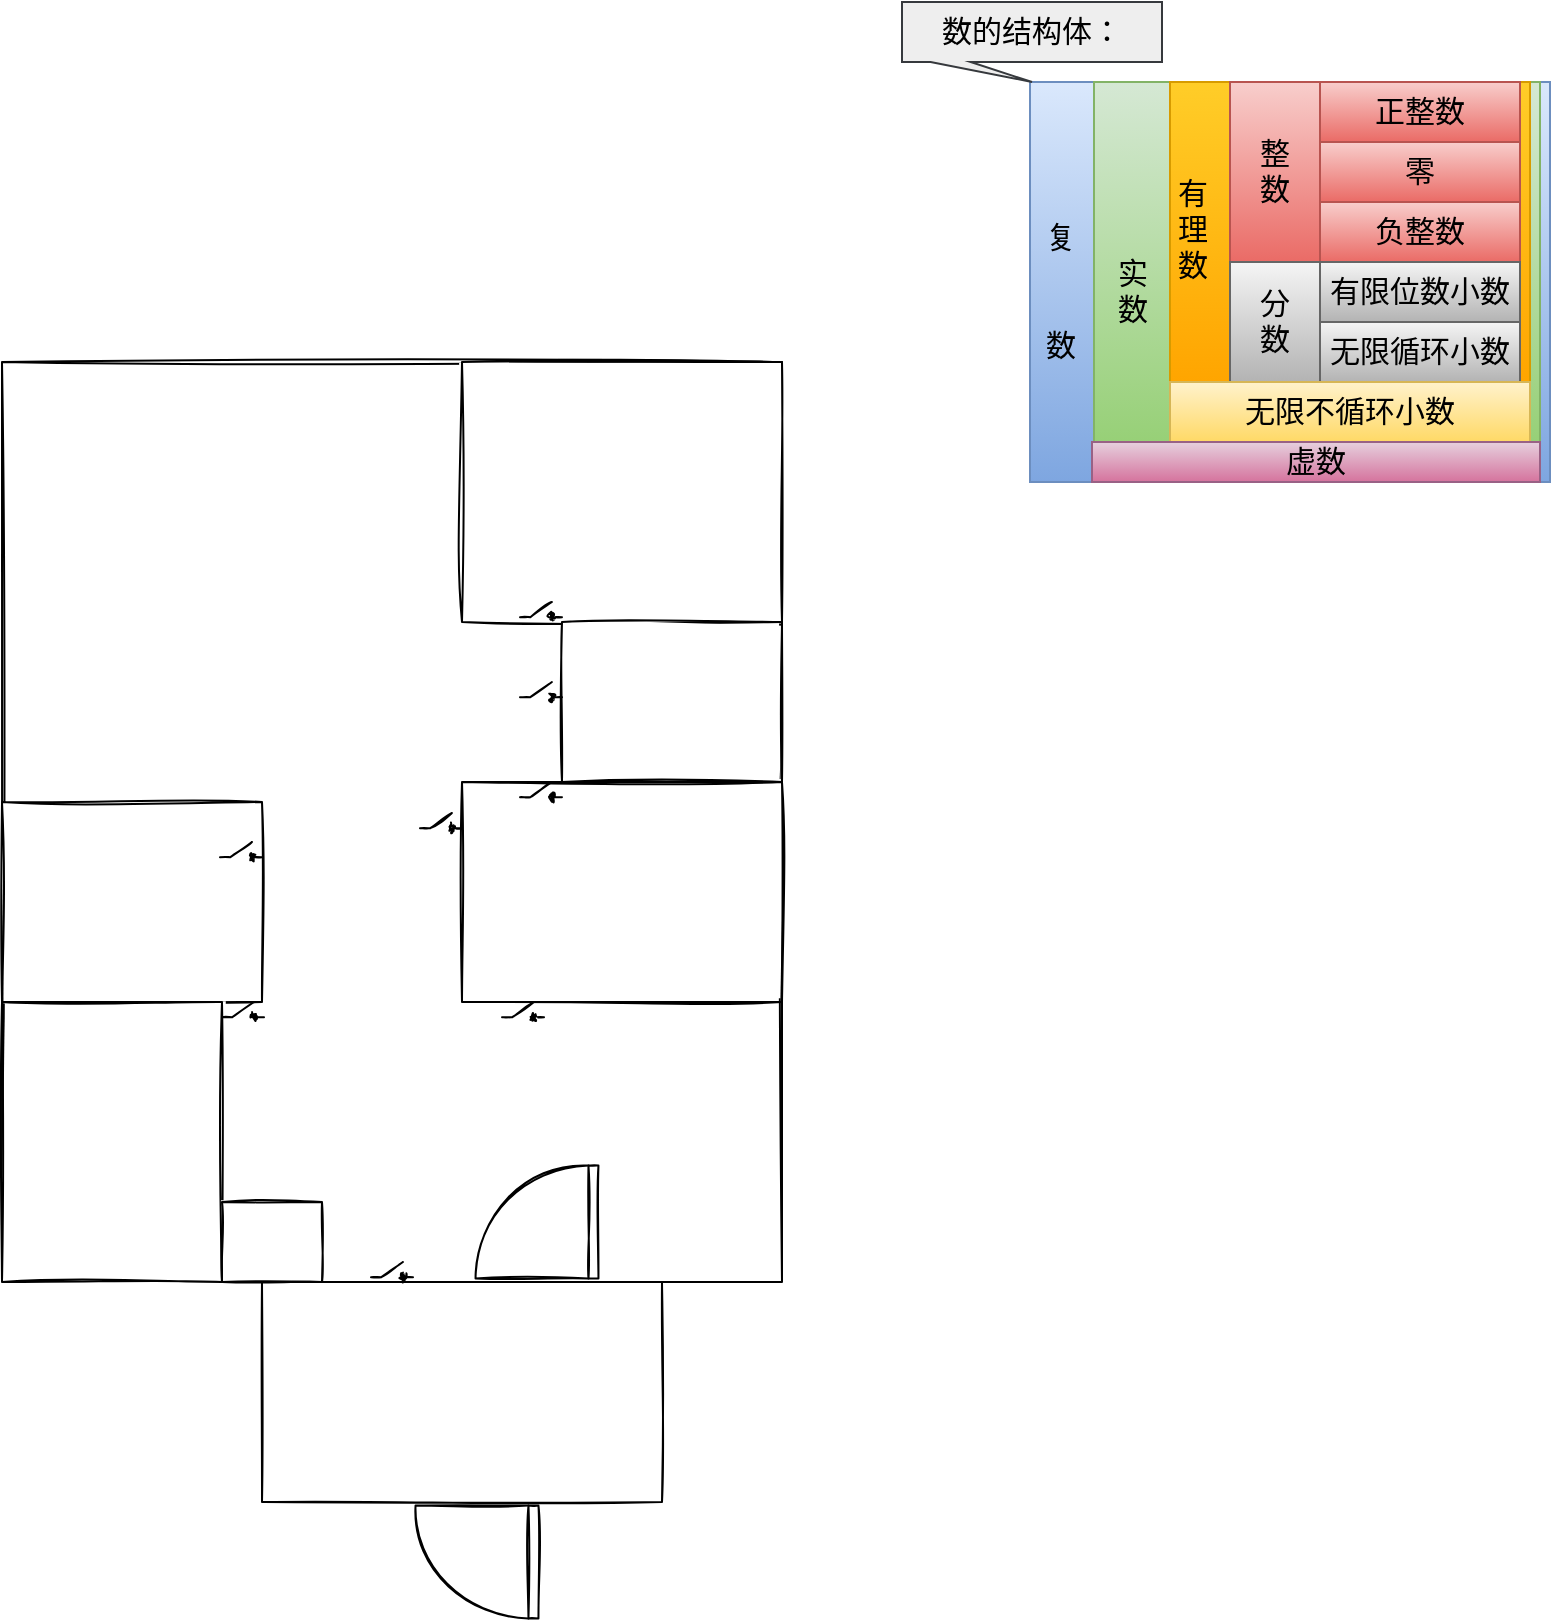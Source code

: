 <mxfile version="15.6.6" type="github">
  <diagram id="6fCMi_AuG_LNMehQtOvi" name="第 1 页">
    <mxGraphModel dx="2222" dy="1154" grid="1" gridSize="10" guides="1" tooltips="1" connect="1" arrows="1" fold="1" page="0" pageScale="1" pageWidth="827" pageHeight="1169" math="1" shadow="0">
      <root>
        <mxCell id="0" />
        <mxCell id="1" parent="0" />
        <mxCell id="gwxJEuXygE5C3Cj5OGOI-29" value="" style="group" parent="1" vertex="1" connectable="0">
          <mxGeometry x="-270" y="-340" width="324" height="240" as="geometry" />
        </mxCell>
        <mxCell id="gwxJEuXygE5C3Cj5OGOI-26" value="" style="rounded=0;whiteSpace=wrap;html=1;sketch=0;hachureGap=4;pointerEvents=0;fontFamily=Architects Daughter;fontSource=https%3A%2F%2Ffonts.googleapis.com%2Fcss%3Ffamily%3DArchitects%2BDaughter;fontSize=15;fillColor=#dae8fc;gradientColor=#7ea6e0;strokeColor=#6c8ebf;" parent="gwxJEuXygE5C3Cj5OGOI-29" vertex="1">
          <mxGeometry x="64" y="40" width="260" height="200" as="geometry" />
        </mxCell>
        <mxCell id="gwxJEuXygE5C3Cj5OGOI-23" value="" style="rounded=0;whiteSpace=wrap;html=1;sketch=0;hachureGap=4;pointerEvents=0;fontFamily=Architects Daughter;fontSource=https%3A%2F%2Ffonts.googleapis.com%2Fcss%3Ffamily%3DArchitects%2BDaughter;fontSize=15;fillColor=#d5e8d4;gradientColor=#97d077;strokeColor=#82b366;" parent="gwxJEuXygE5C3Cj5OGOI-29" vertex="1">
          <mxGeometry x="96" y="40" width="223" height="180" as="geometry" />
        </mxCell>
        <mxCell id="gwxJEuXygE5C3Cj5OGOI-20" value="" style="rounded=0;whiteSpace=wrap;html=1;sketch=0;hachureGap=4;pointerEvents=0;fontFamily=Architects Daughter;fontSource=https%3A%2F%2Ffonts.googleapis.com%2Fcss%3Ffamily%3DArchitects%2BDaughter;fontSize=15;fillColor=#ffcd28;gradientColor=#ffa500;strokeColor=#d79b00;" parent="gwxJEuXygE5C3Cj5OGOI-29" vertex="1">
          <mxGeometry x="134" y="40" width="180" height="150" as="geometry" />
        </mxCell>
        <mxCell id="gwxJEuXygE5C3Cj5OGOI-13" value="&lt;span&gt;正整数&lt;/span&gt;" style="rounded=0;whiteSpace=wrap;html=1;sketch=0;hachureGap=4;pointerEvents=0;fontFamily=Architects Daughter;fontSource=https%3A%2F%2Ffonts.googleapis.com%2Fcss%3Ffamily%3DArchitects%2BDaughter;fontSize=15;fillColor=#f8cecc;gradientColor=#ea6b66;strokeColor=#b85450;" parent="gwxJEuXygE5C3Cj5OGOI-29" vertex="1">
          <mxGeometry x="209" y="40" width="100" height="30" as="geometry" />
        </mxCell>
        <mxCell id="gwxJEuXygE5C3Cj5OGOI-14" value="&lt;span&gt;零&lt;/span&gt;" style="rounded=0;whiteSpace=wrap;html=1;sketch=0;hachureGap=4;pointerEvents=0;fontFamily=Architects Daughter;fontSource=https%3A%2F%2Ffonts.googleapis.com%2Fcss%3Ffamily%3DArchitects%2BDaughter;fontSize=15;fillColor=#f8cecc;gradientColor=#ea6b66;strokeColor=#b85450;" parent="gwxJEuXygE5C3Cj5OGOI-29" vertex="1">
          <mxGeometry x="209" y="70" width="100" height="30" as="geometry" />
        </mxCell>
        <mxCell id="gwxJEuXygE5C3Cj5OGOI-15" value="&lt;span&gt;负整数&lt;/span&gt;" style="rounded=0;whiteSpace=wrap;html=1;sketch=0;hachureGap=4;pointerEvents=0;fontFamily=Architects Daughter;fontSource=https%3A%2F%2Ffonts.googleapis.com%2Fcss%3Ffamily%3DArchitects%2BDaughter;fontSize=15;fillColor=#f8cecc;gradientColor=#ea6b66;strokeColor=#b85450;" parent="gwxJEuXygE5C3Cj5OGOI-29" vertex="1">
          <mxGeometry x="209" y="100" width="100" height="30" as="geometry" />
        </mxCell>
        <mxCell id="gwxJEuXygE5C3Cj5OGOI-16" value="整&lt;br&gt;数" style="rounded=0;whiteSpace=wrap;html=1;sketch=0;hachureGap=4;pointerEvents=0;fontFamily=Architects Daughter;fontSource=https%3A%2F%2Ffonts.googleapis.com%2Fcss%3Ffamily%3DArchitects%2BDaughter;fontSize=15;fillColor=#f8cecc;gradientColor=#ea6b66;strokeColor=#b85450;" parent="gwxJEuXygE5C3Cj5OGOI-29" vertex="1">
          <mxGeometry x="164" y="40" width="45" height="90" as="geometry" />
        </mxCell>
        <mxCell id="gwxJEuXygE5C3Cj5OGOI-17" value="&lt;span&gt;有限位数小数&lt;/span&gt;" style="rounded=0;whiteSpace=wrap;html=1;sketch=0;hachureGap=4;pointerEvents=0;fontFamily=Architects Daughter;fontSource=https%3A%2F%2Ffonts.googleapis.com%2Fcss%3Ffamily%3DArchitects%2BDaughter;fontSize=15;fillColor=#f5f5f5;gradientColor=#b3b3b3;strokeColor=#666666;" parent="gwxJEuXygE5C3Cj5OGOI-29" vertex="1">
          <mxGeometry x="209" y="130" width="100" height="30" as="geometry" />
        </mxCell>
        <mxCell id="gwxJEuXygE5C3Cj5OGOI-18" value="&lt;span&gt;无限循环小数&lt;/span&gt;" style="rounded=0;whiteSpace=wrap;html=1;sketch=0;hachureGap=4;pointerEvents=0;fontFamily=Architects Daughter;fontSource=https%3A%2F%2Ffonts.googleapis.com%2Fcss%3Ffamily%3DArchitects%2BDaughter;fontSize=15;fillColor=#f5f5f5;gradientColor=#b3b3b3;strokeColor=#666666;" parent="gwxJEuXygE5C3Cj5OGOI-29" vertex="1">
          <mxGeometry x="209" y="160" width="100" height="30" as="geometry" />
        </mxCell>
        <mxCell id="gwxJEuXygE5C3Cj5OGOI-19" value="分&lt;br&gt;数" style="rounded=0;whiteSpace=wrap;html=1;sketch=0;hachureGap=4;pointerEvents=0;fontFamily=Architects Daughter;fontSource=https%3A%2F%2Ffonts.googleapis.com%2Fcss%3Ffamily%3DArchitects%2BDaughter;fontSize=15;fillColor=#f5f5f5;gradientColor=#b3b3b3;strokeColor=#666666;" parent="gwxJEuXygE5C3Cj5OGOI-29" vertex="1">
          <mxGeometry x="164" y="130" width="45" height="60" as="geometry" />
        </mxCell>
        <mxCell id="gwxJEuXygE5C3Cj5OGOI-21" value="无限不循环小数" style="rounded=0;whiteSpace=wrap;html=1;sketch=0;hachureGap=4;pointerEvents=0;fontFamily=Architects Daughter;fontSource=https%3A%2F%2Ffonts.googleapis.com%2Fcss%3Ffamily%3DArchitects%2BDaughter;fontSize=15;fillColor=#fff2cc;gradientColor=#ffd966;strokeColor=#d6b656;" parent="gwxJEuXygE5C3Cj5OGOI-29" vertex="1">
          <mxGeometry x="134" y="190" width="180" height="30" as="geometry" />
        </mxCell>
        <mxCell id="gwxJEuXygE5C3Cj5OGOI-22" value="&lt;span&gt;有&lt;/span&gt;&lt;br&gt;&lt;span&gt;理&lt;/span&gt;&lt;br&gt;&lt;span&gt;数&lt;/span&gt;" style="text;html=1;align=center;verticalAlign=middle;resizable=0;points=[];autosize=1;strokeColor=none;fillColor=none;sketch=0;hachureGap=4;pointerEvents=0;fontFamily=Architects Daughter;fontSource=https%3A%2F%2Ffonts.googleapis.com%2Fcss%3Ffamily%3DArchitects%2BDaughter;fontSize=15;" parent="gwxJEuXygE5C3Cj5OGOI-29" vertex="1">
          <mxGeometry x="130" y="84" width="30" height="60" as="geometry" />
        </mxCell>
        <mxCell id="gwxJEuXygE5C3Cj5OGOI-24" value="实&lt;br&gt;数" style="text;html=1;align=center;verticalAlign=middle;resizable=0;points=[];autosize=1;strokeColor=none;fillColor=none;sketch=0;hachureGap=4;pointerEvents=0;fontFamily=Architects Daughter;fontSource=https%3A%2F%2Ffonts.googleapis.com%2Fcss%3Ffamily%3DArchitects%2BDaughter;fontSize=15;" parent="gwxJEuXygE5C3Cj5OGOI-29" vertex="1">
          <mxGeometry x="100" y="125" width="30" height="40" as="geometry" />
        </mxCell>
        <mxCell id="gwxJEuXygE5C3Cj5OGOI-25" value="虚数" style="rounded=0;whiteSpace=wrap;html=1;sketch=0;hachureGap=4;pointerEvents=0;fontFamily=Architects Daughter;fontSource=https%3A%2F%2Ffonts.googleapis.com%2Fcss%3Ffamily%3DArchitects%2BDaughter;fontSize=15;fillColor=#e6d0de;gradientColor=#d5739d;strokeColor=#996185;" parent="gwxJEuXygE5C3Cj5OGOI-29" vertex="1">
          <mxGeometry x="95" y="220" width="224" height="20" as="geometry" />
        </mxCell>
        <mxCell id="gwxJEuXygE5C3Cj5OGOI-27" value="复&lt;br&gt;&lt;br&gt;&lt;br&gt;数" style="text;html=1;align=center;verticalAlign=middle;resizable=0;points=[];autosize=1;strokeColor=none;fillColor=none;sketch=0;hachureGap=4;pointerEvents=0;fontFamily=Architects Daughter;fontSource=https%3A%2F%2Ffonts.googleapis.com%2Fcss%3Ffamily%3DArchitects%2BDaughter;fontSize=15;" parent="gwxJEuXygE5C3Cj5OGOI-29" vertex="1">
          <mxGeometry x="64" y="105" width="30" height="80" as="geometry" />
        </mxCell>
        <mxCell id="gwxJEuXygE5C3Cj5OGOI-28" value="数的结构体：" style="shape=callout;whiteSpace=wrap;html=1;perimeter=calloutPerimeter;sketch=0;hachureGap=4;pointerEvents=0;fontFamily=Architects Daughter;fontSource=https%3A%2F%2Ffonts.googleapis.com%2Fcss%3Ffamily%3DArchitects%2BDaughter;fontSize=15;base=20;position2=0.5;size=10;position=0.11;fillColor=#eeeeee;strokeColor=#36393d;" parent="gwxJEuXygE5C3Cj5OGOI-29" vertex="1">
          <mxGeometry width="130" height="40" as="geometry" />
        </mxCell>
        <mxCell id="jx0e_fa2YBnNlaGwV93j-1" value="" style="rounded=0;whiteSpace=wrap;html=1;sketch=1;hachureGap=4;pointerEvents=0;fontFamily=Architects Daughter;fontSource=https%3A%2F%2Ffonts.googleapis.com%2Fcss%3Ffamily%3DArchitects%2BDaughter;fontSize=20;fillColor=default;strokeColor=default;fontColor=default;" vertex="1" parent="1">
          <mxGeometry x="-720" y="-160" width="390" height="460" as="geometry" />
        </mxCell>
        <mxCell id="jx0e_fa2YBnNlaGwV93j-2" value="" style="rounded=0;whiteSpace=wrap;html=1;sketch=1;hachureGap=4;pointerEvents=0;fontFamily=Architects Daughter;fontSource=https%3A%2F%2Ffonts.googleapis.com%2Fcss%3Ffamily%3DArchitects%2BDaughter;fontSize=20;fontColor=default;strokeColor=default;fillColor=default;" vertex="1" parent="1">
          <mxGeometry x="-590" y="300" width="200" height="110" as="geometry" />
        </mxCell>
        <mxCell id="jx0e_fa2YBnNlaGwV93j-4" value="" style="rounded=0;whiteSpace=wrap;html=1;sketch=1;hachureGap=4;pointerEvents=0;fontFamily=Architects Daughter;fontSource=https%3A%2F%2Ffonts.googleapis.com%2Fcss%3Ffamily%3DArchitects%2BDaughter;fontSize=20;fontColor=default;strokeColor=default;fillColor=default;" vertex="1" parent="1">
          <mxGeometry x="-720" y="60" width="130" height="100" as="geometry" />
        </mxCell>
        <mxCell id="jx0e_fa2YBnNlaGwV93j-5" value="" style="rounded=0;whiteSpace=wrap;html=1;sketch=1;hachureGap=4;pointerEvents=0;fontFamily=Architects Daughter;fontSource=https%3A%2F%2Ffonts.googleapis.com%2Fcss%3Ffamily%3DArchitects%2BDaughter;fontSize=20;fontColor=default;strokeColor=default;fillColor=default;" vertex="1" parent="1">
          <mxGeometry x="-490" y="50" width="160" height="110" as="geometry" />
        </mxCell>
        <mxCell id="jx0e_fa2YBnNlaGwV93j-6" value="" style="rounded=0;whiteSpace=wrap;html=1;sketch=1;hachureGap=4;pointerEvents=0;fontFamily=Architects Daughter;fontSource=https%3A%2F%2Ffonts.googleapis.com%2Fcss%3Ffamily%3DArchitects%2BDaughter;fontSize=20;fontColor=default;strokeColor=default;fillColor=default;" vertex="1" parent="1">
          <mxGeometry x="-490" y="-160" width="160" height="130" as="geometry" />
        </mxCell>
        <mxCell id="jx0e_fa2YBnNlaGwV93j-7" value="" style="rounded=0;whiteSpace=wrap;html=1;sketch=1;hachureGap=4;pointerEvents=0;fontFamily=Architects Daughter;fontSource=https%3A%2F%2Ffonts.googleapis.com%2Fcss%3Ffamily%3DArchitects%2BDaughter;fontSize=20;fontColor=default;strokeColor=default;fillColor=default;" vertex="1" parent="1">
          <mxGeometry x="-440" y="-30" width="110" height="80" as="geometry" />
        </mxCell>
        <mxCell id="jx0e_fa2YBnNlaGwV93j-8" value="" style="rounded=0;whiteSpace=wrap;html=1;sketch=1;hachureGap=4;pointerEvents=0;fontFamily=Architects Daughter;fontSource=https%3A%2F%2Ffonts.googleapis.com%2Fcss%3Ffamily%3DArchitects%2BDaughter;fontSize=20;fontColor=default;strokeColor=default;fillColor=default;" vertex="1" parent="1">
          <mxGeometry x="-720" y="160" width="110" height="140" as="geometry" />
        </mxCell>
        <mxCell id="jx0e_fa2YBnNlaGwV93j-9" value="" style="verticalLabelPosition=bottom;html=1;verticalAlign=top;align=center;shape=mxgraph.floorplan.doorRight;aspect=fixed;sketch=1;hachureGap=4;pointerEvents=0;fontFamily=Architects Daughter;fontSource=https%3A%2F%2Ffonts.googleapis.com%2Fcss%3Ffamily%3DArchitects%2BDaughter;fontSize=20;fontColor=default;strokeColor=default;fillColor=default;rotation=90;flipV=0;flipH=1;" vertex="1" parent="1">
          <mxGeometry x="-510" y="410" width="56.47" height="60" as="geometry" />
        </mxCell>
        <mxCell id="jx0e_fa2YBnNlaGwV93j-10" value="" style="verticalLabelPosition=bottom;html=1;verticalAlign=top;align=center;shape=mxgraph.floorplan.doorRight;aspect=fixed;sketch=1;hachureGap=4;pointerEvents=0;fontFamily=Architects Daughter;fontSource=https%3A%2F%2Ffonts.googleapis.com%2Fcss%3Ffamily%3DArchitects%2BDaughter;fontSize=20;fontColor=default;strokeColor=default;fillColor=default;rotation=90;flipV=0;flipH=0;" vertex="1" parent="1">
          <mxGeometry x="-480" y="240" width="56.47" height="60" as="geometry" />
        </mxCell>
        <mxCell id="jx0e_fa2YBnNlaGwV93j-12" value="" style="rounded=0;whiteSpace=wrap;html=1;sketch=1;hachureGap=4;pointerEvents=0;fontFamily=Architects Daughter;fontSource=https%3A%2F%2Ffonts.googleapis.com%2Fcss%3Ffamily%3DArchitects%2BDaughter;fontSize=20;fontColor=default;strokeColor=default;fillColor=default;" vertex="1" parent="1">
          <mxGeometry x="-610" y="260" width="50" height="40" as="geometry" />
        </mxCell>
        <mxCell id="jx0e_fa2YBnNlaGwV93j-13" value="" style="pointerEvents=1;verticalLabelPosition=bottom;shadow=0;dashed=0;align=center;html=1;verticalAlign=top;shape=mxgraph.electrical.electro-mechanical.switch_disconnector;sketch=1;hachureGap=4;fontFamily=Architects Daughter;fontSource=https%3A%2F%2Ffonts.googleapis.com%2Fcss%3Ffamily%3DArchitects%2BDaughter;fontSize=20;fontColor=default;strokeColor=default;fillColor=default;" vertex="1" parent="1">
          <mxGeometry x="-511" y="65.5" width="21" height="9" as="geometry" />
        </mxCell>
        <mxCell id="jx0e_fa2YBnNlaGwV93j-14" value="" style="pointerEvents=1;verticalLabelPosition=bottom;shadow=0;dashed=0;align=center;html=1;verticalAlign=top;shape=mxgraph.electrical.electro-mechanical.switch_disconnector;sketch=1;hachureGap=4;fontFamily=Architects Daughter;fontSource=https%3A%2F%2Ffonts.googleapis.com%2Fcss%3Ffamily%3DArchitects%2BDaughter;fontSize=20;fontColor=default;strokeColor=default;fillColor=default;" vertex="1" parent="1">
          <mxGeometry x="-470" y="160" width="21" height="9" as="geometry" />
        </mxCell>
        <mxCell id="jx0e_fa2YBnNlaGwV93j-15" value="" style="pointerEvents=1;verticalLabelPosition=bottom;shadow=0;dashed=0;align=center;html=1;verticalAlign=top;shape=mxgraph.electrical.electro-mechanical.switch_disconnector;sketch=1;hachureGap=4;fontFamily=Architects Daughter;fontSource=https%3A%2F%2Ffonts.googleapis.com%2Fcss%3Ffamily%3DArchitects%2BDaughter;fontSize=20;fontColor=default;strokeColor=default;fillColor=default;" vertex="1" parent="1">
          <mxGeometry x="-610" y="160" width="21" height="9" as="geometry" />
        </mxCell>
        <mxCell id="jx0e_fa2YBnNlaGwV93j-16" value="" style="pointerEvents=1;verticalLabelPosition=bottom;shadow=0;dashed=0;align=center;html=1;verticalAlign=top;shape=mxgraph.electrical.electro-mechanical.switch_disconnector;sketch=1;hachureGap=4;fontFamily=Architects Daughter;fontSource=https%3A%2F%2Ffonts.googleapis.com%2Fcss%3Ffamily%3DArchitects%2BDaughter;fontSize=20;fontColor=default;strokeColor=default;fillColor=default;" vertex="1" parent="1">
          <mxGeometry x="-535.5" y="290" width="21" height="9" as="geometry" />
        </mxCell>
        <mxCell id="jx0e_fa2YBnNlaGwV93j-18" value="" style="pointerEvents=1;verticalLabelPosition=bottom;shadow=0;dashed=0;align=center;html=1;verticalAlign=top;shape=mxgraph.electrical.electro-mechanical.switch_disconnector;sketch=1;hachureGap=4;fontFamily=Architects Daughter;fontSource=https%3A%2F%2Ffonts.googleapis.com%2Fcss%3Ffamily%3DArchitects%2BDaughter;fontSize=20;fontColor=default;strokeColor=default;fillColor=default;" vertex="1" parent="1">
          <mxGeometry x="-461" y="-40" width="21" height="9" as="geometry" />
        </mxCell>
        <mxCell id="jx0e_fa2YBnNlaGwV93j-19" value="" style="pointerEvents=1;verticalLabelPosition=bottom;shadow=0;dashed=0;align=center;html=1;verticalAlign=top;shape=mxgraph.electrical.electro-mechanical.switch_disconnector;sketch=1;hachureGap=4;fontFamily=Architects Daughter;fontSource=https%3A%2F%2Ffonts.googleapis.com%2Fcss%3Ffamily%3DArchitects%2BDaughter;fontSize=20;fontColor=default;strokeColor=default;fillColor=default;" vertex="1" parent="1">
          <mxGeometry x="-461" y="50" width="21" height="9" as="geometry" />
        </mxCell>
        <mxCell id="jx0e_fa2YBnNlaGwV93j-20" value="" style="pointerEvents=1;verticalLabelPosition=bottom;shadow=0;dashed=0;align=center;html=1;verticalAlign=top;shape=mxgraph.electrical.electro-mechanical.switch_disconnector;sketch=1;hachureGap=4;fontFamily=Architects Daughter;fontSource=https%3A%2F%2Ffonts.googleapis.com%2Fcss%3Ffamily%3DArchitects%2BDaughter;fontSize=20;fontColor=default;strokeColor=default;fillColor=default;" vertex="1" parent="1">
          <mxGeometry x="-461" width="21" height="9" as="geometry" />
        </mxCell>
        <mxCell id="jx0e_fa2YBnNlaGwV93j-21" value="" style="pointerEvents=1;verticalLabelPosition=bottom;shadow=0;dashed=0;align=center;html=1;verticalAlign=top;shape=mxgraph.electrical.electro-mechanical.switch_disconnector;sketch=1;hachureGap=4;fontFamily=Architects Daughter;fontSource=https%3A%2F%2Ffonts.googleapis.com%2Fcss%3Ffamily%3DArchitects%2BDaughter;fontSize=20;fontColor=default;strokeColor=default;fillColor=default;" vertex="1" parent="1">
          <mxGeometry x="-611" y="80" width="21" height="9" as="geometry" />
        </mxCell>
      </root>
    </mxGraphModel>
  </diagram>
</mxfile>
